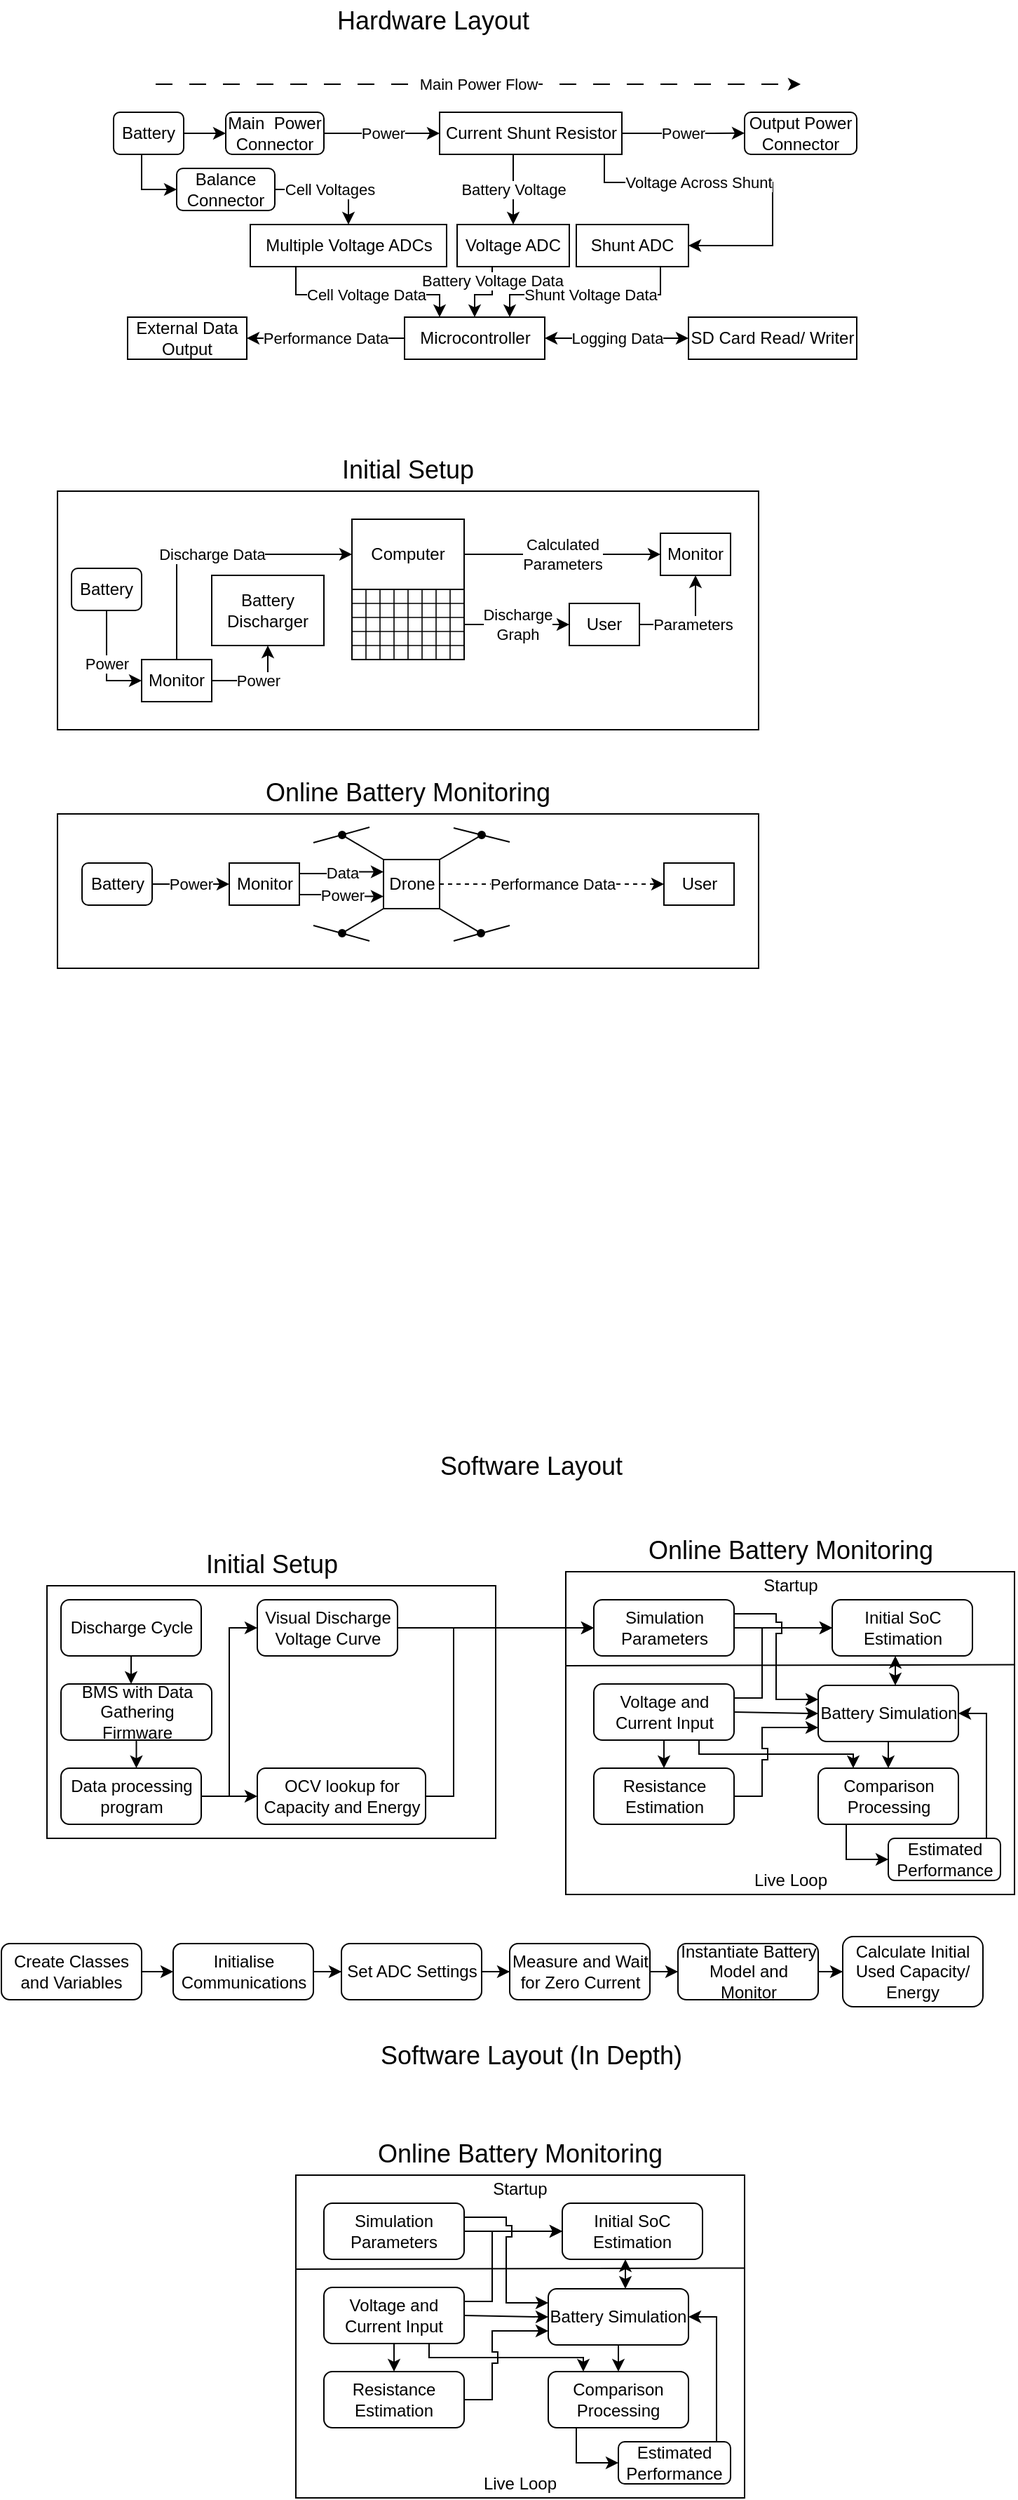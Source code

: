 <mxfile version="24.0.2" type="device">
  <diagram id="iJW8FD_IC8tG_3s7V3ZE" name="Page-1">
    <mxGraphModel dx="732" dy="1774" grid="1" gridSize="10" guides="1" tooltips="1" connect="1" arrows="1" fold="1" page="1" pageScale="1" pageWidth="827" pageHeight="1169" math="0" shadow="0">
      <root>
        <mxCell id="0" />
        <mxCell id="1" parent="0" />
        <mxCell id="znWlgwHZ79DL5Ow_YZp7-131" value="" style="rounded=0;whiteSpace=wrap;html=1;" vertex="1" parent="1">
          <mxGeometry x="60" y="-260" width="500" height="110" as="geometry" />
        </mxCell>
        <mxCell id="znWlgwHZ79DL5Ow_YZp7-61" value="" style="rounded=0;whiteSpace=wrap;html=1;" vertex="1" parent="1">
          <mxGeometry x="60" y="-490" width="500" height="170" as="geometry" />
        </mxCell>
        <mxCell id="kjtUhcTxmiHCBkJJOneF-20" value="" style="rounded=0;whiteSpace=wrap;html=1;" parent="1" vertex="1">
          <mxGeometry x="422.5" y="280" width="320" height="230" as="geometry" />
        </mxCell>
        <mxCell id="kjtUhcTxmiHCBkJJOneF-6" value="" style="rounded=0;whiteSpace=wrap;html=1;" parent="1" vertex="1">
          <mxGeometry x="52.5" y="290" width="320" height="180" as="geometry" />
        </mxCell>
        <mxCell id="kjtUhcTxmiHCBkJJOneF-4" value="&lt;div&gt;Discharge Cycle&lt;/div&gt;" style="rounded=1;whiteSpace=wrap;html=1;" parent="1" vertex="1">
          <mxGeometry x="62.5" y="300" width="100" height="40" as="geometry" />
        </mxCell>
        <mxCell id="kjtUhcTxmiHCBkJJOneF-7" value="&lt;font style=&quot;font-size: 18px;&quot;&gt;Initial Setup&lt;/font&gt;" style="text;html=1;strokeColor=none;fillColor=none;align=center;verticalAlign=middle;whiteSpace=wrap;rounded=0;" parent="1" vertex="1">
          <mxGeometry x="52.5" y="260" width="320" height="30" as="geometry" />
        </mxCell>
        <mxCell id="kjtUhcTxmiHCBkJJOneF-9" value="BMS with Data Gathering Firmware" style="rounded=1;whiteSpace=wrap;html=1;" parent="1" vertex="1">
          <mxGeometry x="62.5" y="360" width="107.5" height="40" as="geometry" />
        </mxCell>
        <mxCell id="kjtUhcTxmiHCBkJJOneF-16" style="edgeStyle=orthogonalEdgeStyle;rounded=0;orthogonalLoop=1;jettySize=auto;html=1;entryX=0;entryY=0.5;entryDx=0;entryDy=0;fontSize=18;" parent="1" source="kjtUhcTxmiHCBkJJOneF-13" target="kjtUhcTxmiHCBkJJOneF-15" edge="1">
          <mxGeometry relative="1" as="geometry" />
        </mxCell>
        <mxCell id="kjtUhcTxmiHCBkJJOneF-18" style="edgeStyle=orthogonalEdgeStyle;rounded=0;orthogonalLoop=1;jettySize=auto;html=1;entryX=0;entryY=0.5;entryDx=0;entryDy=0;fontSize=18;" parent="1" source="kjtUhcTxmiHCBkJJOneF-13" target="kjtUhcTxmiHCBkJJOneF-17" edge="1">
          <mxGeometry relative="1" as="geometry" />
        </mxCell>
        <mxCell id="kjtUhcTxmiHCBkJJOneF-13" value="Data processing program" style="rounded=1;whiteSpace=wrap;html=1;" parent="1" vertex="1">
          <mxGeometry x="62.5" y="420" width="100" height="40" as="geometry" />
        </mxCell>
        <mxCell id="kjtUhcTxmiHCBkJJOneF-34" style="edgeStyle=orthogonalEdgeStyle;rounded=0;orthogonalLoop=1;jettySize=auto;html=1;fontSize=18;" parent="1" source="kjtUhcTxmiHCBkJJOneF-15" target="kjtUhcTxmiHCBkJJOneF-32" edge="1">
          <mxGeometry relative="1" as="geometry" />
        </mxCell>
        <mxCell id="kjtUhcTxmiHCBkJJOneF-15" value="Visual Discharge Voltage Curve" style="rounded=1;whiteSpace=wrap;html=1;" parent="1" vertex="1">
          <mxGeometry x="202.5" y="300" width="100" height="40" as="geometry" />
        </mxCell>
        <mxCell id="kjtUhcTxmiHCBkJJOneF-35" style="edgeStyle=orthogonalEdgeStyle;rounded=0;orthogonalLoop=1;jettySize=auto;html=1;entryX=0;entryY=0.5;entryDx=0;entryDy=0;fontSize=18;" parent="1" source="kjtUhcTxmiHCBkJJOneF-17" target="kjtUhcTxmiHCBkJJOneF-32" edge="1">
          <mxGeometry relative="1" as="geometry">
            <Array as="points">
              <mxPoint x="342.5" y="440" />
              <mxPoint x="342.5" y="320" />
            </Array>
          </mxGeometry>
        </mxCell>
        <mxCell id="kjtUhcTxmiHCBkJJOneF-17" value="OCV lookup for Capacity and Energy" style="rounded=1;whiteSpace=wrap;html=1;" parent="1" vertex="1">
          <mxGeometry x="202.5" y="420" width="120" height="40" as="geometry" />
        </mxCell>
        <mxCell id="kjtUhcTxmiHCBkJJOneF-31" value="&lt;font style=&quot;font-size: 18px;&quot;&gt;Online Battery Monitoring&lt;/font&gt;" style="text;html=1;strokeColor=none;fillColor=none;align=center;verticalAlign=middle;whiteSpace=wrap;rounded=0;" parent="1" vertex="1">
          <mxGeometry x="422.5" y="250" width="320" height="30" as="geometry" />
        </mxCell>
        <mxCell id="kjtUhcTxmiHCBkJJOneF-37" value="" style="edgeStyle=orthogonalEdgeStyle;rounded=0;orthogonalLoop=1;jettySize=auto;html=1;fontSize=18;" parent="1" source="kjtUhcTxmiHCBkJJOneF-32" target="kjtUhcTxmiHCBkJJOneF-36" edge="1">
          <mxGeometry relative="1" as="geometry" />
        </mxCell>
        <mxCell id="kjtUhcTxmiHCBkJJOneF-54" style="edgeStyle=elbowEdgeStyle;rounded=0;jumpStyle=sharp;orthogonalLoop=1;jettySize=auto;html=1;entryX=0;entryY=0.25;entryDx=0;entryDy=0;fontSize=18;jumpSize=8;" parent="1" source="kjtUhcTxmiHCBkJJOneF-32" target="kjtUhcTxmiHCBkJJOneF-47" edge="1">
          <mxGeometry relative="1" as="geometry">
            <Array as="points">
              <mxPoint x="572.5" y="310" />
              <mxPoint x="572.5" y="330" />
              <mxPoint x="552.5" y="310" />
            </Array>
          </mxGeometry>
        </mxCell>
        <mxCell id="kjtUhcTxmiHCBkJJOneF-32" value="Simulation Parameters" style="rounded=1;whiteSpace=wrap;html=1;" parent="1" vertex="1">
          <mxGeometry x="442.5" y="300" width="100" height="40" as="geometry" />
        </mxCell>
        <mxCell id="kjtUhcTxmiHCBkJJOneF-71" style="edgeStyle=elbowEdgeStyle;rounded=0;jumpStyle=sharp;jumpSize=8;orthogonalLoop=1;jettySize=auto;html=1;fontSize=18;startArrow=classic;startFill=1;" parent="1" source="kjtUhcTxmiHCBkJJOneF-36" target="kjtUhcTxmiHCBkJJOneF-47" edge="1">
          <mxGeometry relative="1" as="geometry" />
        </mxCell>
        <mxCell id="kjtUhcTxmiHCBkJJOneF-36" value="Initial SoC Estimation" style="rounded=1;whiteSpace=wrap;html=1;" parent="1" vertex="1">
          <mxGeometry x="612.5" y="300" width="100" height="40" as="geometry" />
        </mxCell>
        <mxCell id="kjtUhcTxmiHCBkJJOneF-46" style="edgeStyle=orthogonalEdgeStyle;rounded=0;orthogonalLoop=1;jettySize=auto;html=1;entryX=0;entryY=0.5;entryDx=0;entryDy=0;fontSize=18;" parent="1" source="kjtUhcTxmiHCBkJJOneF-38" target="kjtUhcTxmiHCBkJJOneF-36" edge="1">
          <mxGeometry relative="1" as="geometry">
            <Array as="points">
              <mxPoint x="562.5" y="370" />
              <mxPoint x="562.5" y="320" />
            </Array>
          </mxGeometry>
        </mxCell>
        <mxCell id="kjtUhcTxmiHCBkJJOneF-55" style="edgeStyle=elbowEdgeStyle;rounded=0;jumpStyle=sharp;jumpSize=8;orthogonalLoop=1;jettySize=auto;html=1;entryX=0;entryY=0.5;entryDx=0;entryDy=0;fontSize=18;" parent="1" source="kjtUhcTxmiHCBkJJOneF-38" target="kjtUhcTxmiHCBkJJOneF-47" edge="1">
          <mxGeometry relative="1" as="geometry" />
        </mxCell>
        <mxCell id="kjtUhcTxmiHCBkJJOneF-61" style="edgeStyle=elbowEdgeStyle;rounded=0;jumpStyle=sharp;jumpSize=8;orthogonalLoop=1;jettySize=auto;html=1;entryX=0.5;entryY=0;entryDx=0;entryDy=0;fontSize=18;" parent="1" source="kjtUhcTxmiHCBkJJOneF-38" target="kjtUhcTxmiHCBkJJOneF-39" edge="1">
          <mxGeometry relative="1" as="geometry" />
        </mxCell>
        <mxCell id="kjtUhcTxmiHCBkJJOneF-72" style="edgeStyle=elbowEdgeStyle;rounded=0;jumpStyle=sharp;jumpSize=8;orthogonalLoop=1;jettySize=auto;html=1;exitX=0.75;exitY=1;exitDx=0;exitDy=0;entryX=0.25;entryY=0;entryDx=0;entryDy=0;fontSize=18;elbow=vertical;" parent="1" source="kjtUhcTxmiHCBkJJOneF-38" target="kjtUhcTxmiHCBkJJOneF-40" edge="1">
          <mxGeometry relative="1" as="geometry">
            <Array as="points">
              <mxPoint x="602.5" y="410" />
              <mxPoint x="592.5" y="410" />
              <mxPoint x="542.5" y="410" />
              <mxPoint x="602.5" y="420" />
            </Array>
          </mxGeometry>
        </mxCell>
        <mxCell id="kjtUhcTxmiHCBkJJOneF-38" value="Voltage and Current Input" style="rounded=1;whiteSpace=wrap;html=1;" parent="1" vertex="1">
          <mxGeometry x="442.5" y="360" width="100" height="40" as="geometry" />
        </mxCell>
        <mxCell id="kjtUhcTxmiHCBkJJOneF-62" style="edgeStyle=elbowEdgeStyle;rounded=0;jumpStyle=sharp;jumpSize=8;orthogonalLoop=1;jettySize=auto;html=1;entryX=0;entryY=0.75;entryDx=0;entryDy=0;fontSize=18;" parent="1" source="kjtUhcTxmiHCBkJJOneF-39" target="kjtUhcTxmiHCBkJJOneF-47" edge="1">
          <mxGeometry relative="1" as="geometry">
            <Array as="points">
              <mxPoint x="562.5" y="410" />
            </Array>
          </mxGeometry>
        </mxCell>
        <mxCell id="kjtUhcTxmiHCBkJJOneF-39" value="Resistance Estimation" style="rounded=1;whiteSpace=wrap;html=1;" parent="1" vertex="1">
          <mxGeometry x="442.5" y="420" width="100" height="40" as="geometry" />
        </mxCell>
        <mxCell id="kjtUhcTxmiHCBkJJOneF-68" style="edgeStyle=elbowEdgeStyle;rounded=0;jumpStyle=sharp;jumpSize=8;orthogonalLoop=1;jettySize=auto;html=1;exitX=0.25;exitY=1;exitDx=0;exitDy=0;entryX=0;entryY=0.5;entryDx=0;entryDy=0;fontSize=18;" parent="1" source="kjtUhcTxmiHCBkJJOneF-40" target="kjtUhcTxmiHCBkJJOneF-56" edge="1">
          <mxGeometry relative="1" as="geometry">
            <Array as="points">
              <mxPoint x="622.5" y="470" />
            </Array>
          </mxGeometry>
        </mxCell>
        <mxCell id="kjtUhcTxmiHCBkJJOneF-40" value="Comparison Processing" style="rounded=1;whiteSpace=wrap;html=1;" parent="1" vertex="1">
          <mxGeometry x="602.5" y="420" width="100" height="40" as="geometry" />
        </mxCell>
        <mxCell id="kjtUhcTxmiHCBkJJOneF-42" value="" style="endArrow=none;html=1;rounded=0;fontSize=18;entryX=1;entryY=0.288;entryDx=0;entryDy=0;entryPerimeter=0;" parent="1" target="kjtUhcTxmiHCBkJJOneF-20" edge="1">
          <mxGeometry width="50" height="50" relative="1" as="geometry">
            <mxPoint x="422.5" y="347" as="sourcePoint" />
            <mxPoint x="532.5" y="420" as="targetPoint" />
          </mxGeometry>
        </mxCell>
        <mxCell id="kjtUhcTxmiHCBkJJOneF-43" value="Startup" style="text;html=1;strokeColor=none;fillColor=none;align=center;verticalAlign=middle;whiteSpace=wrap;rounded=0;" parent="1" vertex="1">
          <mxGeometry x="422.5" y="280" width="320" height="20" as="geometry" />
        </mxCell>
        <mxCell id="kjtUhcTxmiHCBkJJOneF-44" value="Live Loop" style="text;html=1;strokeColor=none;fillColor=none;align=center;verticalAlign=middle;whiteSpace=wrap;rounded=0;" parent="1" vertex="1">
          <mxGeometry x="422.5" y="490" width="320" height="20" as="geometry" />
        </mxCell>
        <mxCell id="kjtUhcTxmiHCBkJJOneF-65" style="edgeStyle=elbowEdgeStyle;rounded=0;jumpStyle=sharp;jumpSize=8;orthogonalLoop=1;jettySize=auto;html=1;fontSize=18;" parent="1" source="kjtUhcTxmiHCBkJJOneF-47" target="kjtUhcTxmiHCBkJJOneF-40" edge="1">
          <mxGeometry relative="1" as="geometry" />
        </mxCell>
        <mxCell id="kjtUhcTxmiHCBkJJOneF-47" value="Battery Simulation" style="rounded=1;whiteSpace=wrap;html=1;" parent="1" vertex="1">
          <mxGeometry x="602.5" y="361" width="100" height="40" as="geometry" />
        </mxCell>
        <mxCell id="kjtUhcTxmiHCBkJJOneF-69" style="edgeStyle=elbowEdgeStyle;rounded=0;jumpStyle=sharp;jumpSize=8;orthogonalLoop=1;jettySize=auto;html=1;exitX=0.75;exitY=0;exitDx=0;exitDy=0;entryX=1;entryY=0.5;entryDx=0;entryDy=0;fontSize=18;" parent="1" source="kjtUhcTxmiHCBkJJOneF-56" target="kjtUhcTxmiHCBkJJOneF-47" edge="1">
          <mxGeometry relative="1" as="geometry">
            <Array as="points">
              <mxPoint x="722.5" y="400" />
              <mxPoint x="712.5" y="410" />
              <mxPoint x="722.5" y="410" />
            </Array>
          </mxGeometry>
        </mxCell>
        <mxCell id="kjtUhcTxmiHCBkJJOneF-56" value="Estimated Performance" style="rounded=1;whiteSpace=wrap;html=1;" parent="1" vertex="1">
          <mxGeometry x="652.5" y="470" width="80" height="30" as="geometry" />
        </mxCell>
        <mxCell id="znWlgwHZ79DL5Ow_YZp7-15" value="&lt;font style=&quot;font-size: 18px;&quot;&gt;Online Battery Monitoring&lt;/font&gt;" style="text;html=1;strokeColor=none;fillColor=none;align=center;verticalAlign=middle;whiteSpace=wrap;rounded=0;" vertex="1" parent="1">
          <mxGeometry x="60" y="-290" width="500" height="30" as="geometry" />
        </mxCell>
        <mxCell id="znWlgwHZ79DL5Ow_YZp7-97" value="Power" style="edgeStyle=orthogonalEdgeStyle;rounded=0;orthogonalLoop=1;jettySize=auto;html=1;entryX=0;entryY=0.5;entryDx=0;entryDy=0;" edge="1" parent="1" source="znWlgwHZ79DL5Ow_YZp7-41" target="znWlgwHZ79DL5Ow_YZp7-42">
          <mxGeometry relative="1" as="geometry" />
        </mxCell>
        <mxCell id="znWlgwHZ79DL5Ow_YZp7-41" value="Battery" style="rounded=1;whiteSpace=wrap;html=1;" vertex="1" parent="1">
          <mxGeometry x="70" y="-435" width="50" height="30" as="geometry" />
        </mxCell>
        <mxCell id="znWlgwHZ79DL5Ow_YZp7-100" value="Power" style="edgeStyle=orthogonalEdgeStyle;rounded=0;orthogonalLoop=1;jettySize=auto;html=1;exitX=1;exitY=0.5;exitDx=0;exitDy=0;entryX=0.5;entryY=1;entryDx=0;entryDy=0;" edge="1" parent="1" source="znWlgwHZ79DL5Ow_YZp7-42" target="znWlgwHZ79DL5Ow_YZp7-43">
          <mxGeometry relative="1" as="geometry" />
        </mxCell>
        <mxCell id="znWlgwHZ79DL5Ow_YZp7-42" value="&lt;div&gt;Monitor&lt;/div&gt;" style="rounded=0;whiteSpace=wrap;html=1;" vertex="1" parent="1">
          <mxGeometry x="120" y="-370" width="50" height="30" as="geometry" />
        </mxCell>
        <mxCell id="znWlgwHZ79DL5Ow_YZp7-43" value="Battery Discharger" style="rounded=0;whiteSpace=wrap;html=1;" vertex="1" parent="1">
          <mxGeometry x="170" y="-430" width="80" height="50" as="geometry" />
        </mxCell>
        <mxCell id="znWlgwHZ79DL5Ow_YZp7-44" value="" style="group;rounded=1;" vertex="1" connectable="0" parent="1">
          <mxGeometry x="270" y="-470" width="80" height="100" as="geometry" />
        </mxCell>
        <mxCell id="znWlgwHZ79DL5Ow_YZp7-37" value="Computer" style="rounded=0;whiteSpace=wrap;html=1;" vertex="1" parent="znWlgwHZ79DL5Ow_YZp7-44">
          <mxGeometry width="80" height="50" as="geometry" />
        </mxCell>
        <mxCell id="znWlgwHZ79DL5Ow_YZp7-39" value="" style="verticalLabelPosition=bottom;verticalAlign=top;html=1;shape=mxgraph.basic.patternFillRect;fillStyle=grid;step=10;fillStrokeWidth=0.8;fillStrokeColor=#000000;" vertex="1" parent="znWlgwHZ79DL5Ow_YZp7-44">
          <mxGeometry y="50" width="80" height="50" as="geometry" />
        </mxCell>
        <mxCell id="znWlgwHZ79DL5Ow_YZp7-48" value="Discharge Data" style="edgeStyle=orthogonalEdgeStyle;rounded=0;orthogonalLoop=1;jettySize=auto;html=1;entryX=0;entryY=0.5;entryDx=0;entryDy=0;exitX=0.5;exitY=0;exitDx=0;exitDy=0;" edge="1" parent="1" source="znWlgwHZ79DL5Ow_YZp7-42" target="znWlgwHZ79DL5Ow_YZp7-37">
          <mxGeometry relative="1" as="geometry" />
        </mxCell>
        <mxCell id="znWlgwHZ79DL5Ow_YZp7-49" value="&lt;div&gt;Monitor&lt;/div&gt;" style="rounded=0;whiteSpace=wrap;html=1;" vertex="1" parent="1">
          <mxGeometry x="490" y="-460" width="50" height="30" as="geometry" />
        </mxCell>
        <mxCell id="znWlgwHZ79DL5Ow_YZp7-52" value="&lt;div&gt;Calculated&lt;/div&gt;&lt;div&gt;Parameters&lt;br&gt; &lt;/div&gt;" style="edgeStyle=orthogonalEdgeStyle;rounded=0;orthogonalLoop=1;jettySize=auto;html=1;" edge="1" parent="1" source="znWlgwHZ79DL5Ow_YZp7-37" target="znWlgwHZ79DL5Ow_YZp7-49">
          <mxGeometry relative="1" as="geometry" />
        </mxCell>
        <mxCell id="znWlgwHZ79DL5Ow_YZp7-60" value="Parameters" style="edgeStyle=orthogonalEdgeStyle;rounded=0;orthogonalLoop=1;jettySize=auto;html=1;entryX=0.5;entryY=1;entryDx=0;entryDy=0;" edge="1" parent="1" source="znWlgwHZ79DL5Ow_YZp7-53" target="znWlgwHZ79DL5Ow_YZp7-49">
          <mxGeometry relative="1" as="geometry" />
        </mxCell>
        <mxCell id="znWlgwHZ79DL5Ow_YZp7-53" value="User" style="rounded=0;whiteSpace=wrap;html=1;glass=0;shadow=0;textShadow=0;" vertex="1" parent="1">
          <mxGeometry x="425" y="-410" width="50" height="30" as="geometry" />
        </mxCell>
        <mxCell id="znWlgwHZ79DL5Ow_YZp7-56" value="&lt;div&gt;Discharge&lt;/div&gt;&lt;div&gt;Graph&lt;br&gt;&lt;/div&gt;" style="edgeStyle=orthogonalEdgeStyle;rounded=0;orthogonalLoop=1;jettySize=auto;html=1;" edge="1" parent="1" source="znWlgwHZ79DL5Ow_YZp7-39" target="znWlgwHZ79DL5Ow_YZp7-53">
          <mxGeometry relative="1" as="geometry" />
        </mxCell>
        <mxCell id="znWlgwHZ79DL5Ow_YZp7-62" value="&lt;font style=&quot;font-size: 18px;&quot;&gt;Initial Setup&lt;/font&gt;" style="text;html=1;strokeColor=none;fillColor=none;align=center;verticalAlign=middle;whiteSpace=wrap;rounded=0;" vertex="1" parent="1">
          <mxGeometry x="60" y="-520" width="500" height="30" as="geometry" />
        </mxCell>
        <mxCell id="znWlgwHZ79DL5Ow_YZp7-124" value="Power" style="edgeStyle=orthogonalEdgeStyle;rounded=0;orthogonalLoop=1;jettySize=auto;html=1;entryX=0;entryY=0.5;entryDx=0;entryDy=0;" edge="1" parent="1" source="znWlgwHZ79DL5Ow_YZp7-82" target="znWlgwHZ79DL5Ow_YZp7-89">
          <mxGeometry relative="1" as="geometry" />
        </mxCell>
        <mxCell id="znWlgwHZ79DL5Ow_YZp7-82" value="Battery" style="rounded=1;whiteSpace=wrap;html=1;" vertex="1" parent="1">
          <mxGeometry x="77.5" y="-225" width="50" height="30" as="geometry" />
        </mxCell>
        <mxCell id="znWlgwHZ79DL5Ow_YZp7-129" value="Data" style="edgeStyle=orthogonalEdgeStyle;rounded=0;orthogonalLoop=1;jettySize=auto;html=1;exitX=1;exitY=0.25;exitDx=0;exitDy=0;entryX=0;entryY=0.25;entryDx=0;entryDy=0;" edge="1" parent="1" source="znWlgwHZ79DL5Ow_YZp7-89" target="znWlgwHZ79DL5Ow_YZp7-102">
          <mxGeometry relative="1" as="geometry" />
        </mxCell>
        <mxCell id="znWlgwHZ79DL5Ow_YZp7-89" value="&lt;div&gt;Monitor&lt;/div&gt;" style="rounded=0;whiteSpace=wrap;html=1;" vertex="1" parent="1">
          <mxGeometry x="182.5" y="-225" width="50" height="30" as="geometry" />
        </mxCell>
        <mxCell id="znWlgwHZ79DL5Ow_YZp7-130" value="Performance Data" style="edgeStyle=orthogonalEdgeStyle;rounded=0;orthogonalLoop=1;jettySize=auto;html=1;dashed=1;" edge="1" parent="1" source="znWlgwHZ79DL5Ow_YZp7-102" target="znWlgwHZ79DL5Ow_YZp7-126">
          <mxGeometry relative="1" as="geometry" />
        </mxCell>
        <mxCell id="znWlgwHZ79DL5Ow_YZp7-102" value="Drone" style="rounded=0;whiteSpace=wrap;html=1;" vertex="1" parent="1">
          <mxGeometry x="292.5" y="-227.5" width="40" height="35" as="geometry" />
        </mxCell>
        <mxCell id="znWlgwHZ79DL5Ow_YZp7-107" value="" style="group" vertex="1" connectable="0" parent="1">
          <mxGeometry x="332.5" y="-250" width="50" height="22.5" as="geometry" />
        </mxCell>
        <mxCell id="znWlgwHZ79DL5Ow_YZp7-103" value="" style="endArrow=none;html=1;rounded=0;" edge="1" parent="znWlgwHZ79DL5Ow_YZp7-107" source="znWlgwHZ79DL5Ow_YZp7-104">
          <mxGeometry width="50" height="50" relative="1" as="geometry">
            <mxPoint x="10" y="17.5" as="sourcePoint" />
            <mxPoint x="30" y="2.5" as="targetPoint" />
          </mxGeometry>
        </mxCell>
        <mxCell id="znWlgwHZ79DL5Ow_YZp7-105" value="" style="endArrow=none;html=1;rounded=0;" edge="1" parent="znWlgwHZ79DL5Ow_YZp7-107" target="znWlgwHZ79DL5Ow_YZp7-104">
          <mxGeometry width="50" height="50" relative="1" as="geometry">
            <mxPoint y="22.5" as="sourcePoint" />
            <mxPoint x="30" y="2.5" as="targetPoint" />
          </mxGeometry>
        </mxCell>
        <mxCell id="znWlgwHZ79DL5Ow_YZp7-104" value="" style="ellipse;whiteSpace=wrap;html=1;aspect=fixed;fillColor=#000000;" vertex="1" parent="znWlgwHZ79DL5Ow_YZp7-107">
          <mxGeometry x="27.5" y="2.5" width="5" height="5" as="geometry" />
        </mxCell>
        <mxCell id="znWlgwHZ79DL5Ow_YZp7-106" value="" style="endArrow=none;html=1;rounded=0;" edge="1" parent="znWlgwHZ79DL5Ow_YZp7-107">
          <mxGeometry width="50" height="50" relative="1" as="geometry">
            <mxPoint x="50" y="10" as="sourcePoint" />
            <mxPoint x="10" as="targetPoint" />
          </mxGeometry>
        </mxCell>
        <mxCell id="znWlgwHZ79DL5Ow_YZp7-108" value="" style="group;rotation=-180;" vertex="1" connectable="0" parent="1">
          <mxGeometry x="242.5" y="-192.5" width="50" height="22.5" as="geometry" />
        </mxCell>
        <mxCell id="znWlgwHZ79DL5Ow_YZp7-109" value="" style="endArrow=none;html=1;rounded=0;" edge="1" parent="znWlgwHZ79DL5Ow_YZp7-108" source="znWlgwHZ79DL5Ow_YZp7-111">
          <mxGeometry width="50" height="50" relative="1" as="geometry">
            <mxPoint x="40" y="5" as="sourcePoint" />
            <mxPoint x="20" y="20" as="targetPoint" />
          </mxGeometry>
        </mxCell>
        <mxCell id="znWlgwHZ79DL5Ow_YZp7-110" value="" style="endArrow=none;html=1;rounded=0;" edge="1" parent="znWlgwHZ79DL5Ow_YZp7-108" target="znWlgwHZ79DL5Ow_YZp7-111">
          <mxGeometry width="50" height="50" relative="1" as="geometry">
            <mxPoint x="50" as="sourcePoint" />
            <mxPoint x="20" y="20" as="targetPoint" />
          </mxGeometry>
        </mxCell>
        <mxCell id="znWlgwHZ79DL5Ow_YZp7-111" value="" style="ellipse;whiteSpace=wrap;html=1;aspect=fixed;fillColor=#000000;rotation=-180;" vertex="1" parent="znWlgwHZ79DL5Ow_YZp7-108">
          <mxGeometry x="18" y="15" width="5" height="5" as="geometry" />
        </mxCell>
        <mxCell id="znWlgwHZ79DL5Ow_YZp7-112" value="" style="endArrow=none;html=1;rounded=0;" edge="1" parent="znWlgwHZ79DL5Ow_YZp7-108">
          <mxGeometry width="50" height="50" relative="1" as="geometry">
            <mxPoint y="12" as="sourcePoint" />
            <mxPoint x="40" y="23" as="targetPoint" />
          </mxGeometry>
        </mxCell>
        <mxCell id="znWlgwHZ79DL5Ow_YZp7-113" value="" style="group;rotation=-180;flipH=1;" vertex="1" connectable="0" parent="1">
          <mxGeometry x="332.5" y="-192.5" width="50" height="22.5" as="geometry" />
        </mxCell>
        <mxCell id="znWlgwHZ79DL5Ow_YZp7-114" value="" style="endArrow=none;html=1;rounded=0;" edge="1" parent="znWlgwHZ79DL5Ow_YZp7-113" source="znWlgwHZ79DL5Ow_YZp7-116">
          <mxGeometry width="50" height="50" relative="1" as="geometry">
            <mxPoint x="10" y="5" as="sourcePoint" />
            <mxPoint x="30" y="20" as="targetPoint" />
          </mxGeometry>
        </mxCell>
        <mxCell id="znWlgwHZ79DL5Ow_YZp7-115" value="" style="endArrow=none;html=1;rounded=0;" edge="1" parent="znWlgwHZ79DL5Ow_YZp7-113" target="znWlgwHZ79DL5Ow_YZp7-116">
          <mxGeometry width="50" height="50" relative="1" as="geometry">
            <mxPoint as="sourcePoint" />
            <mxPoint x="30" y="20" as="targetPoint" />
          </mxGeometry>
        </mxCell>
        <mxCell id="znWlgwHZ79DL5Ow_YZp7-116" value="" style="ellipse;whiteSpace=wrap;html=1;aspect=fixed;fillColor=#000000;rotation=-180;" vertex="1" parent="znWlgwHZ79DL5Ow_YZp7-113">
          <mxGeometry x="27" y="15" width="5" height="5" as="geometry" />
        </mxCell>
        <mxCell id="znWlgwHZ79DL5Ow_YZp7-117" value="" style="endArrow=none;html=1;rounded=0;" edge="1" parent="znWlgwHZ79DL5Ow_YZp7-113">
          <mxGeometry width="50" height="50" relative="1" as="geometry">
            <mxPoint x="50" y="12" as="sourcePoint" />
            <mxPoint x="10" y="23" as="targetPoint" />
          </mxGeometry>
        </mxCell>
        <mxCell id="znWlgwHZ79DL5Ow_YZp7-118" value="" style="group;rotation=-180;flipH=0;flipV=1;" vertex="1" connectable="0" parent="1">
          <mxGeometry x="242.5" y="-250" width="50" height="22.5" as="geometry" />
        </mxCell>
        <mxCell id="znWlgwHZ79DL5Ow_YZp7-119" value="" style="endArrow=none;html=1;rounded=0;" edge="1" parent="znWlgwHZ79DL5Ow_YZp7-118" source="znWlgwHZ79DL5Ow_YZp7-121">
          <mxGeometry width="50" height="50" relative="1" as="geometry">
            <mxPoint x="40" y="17.5" as="sourcePoint" />
            <mxPoint x="20" y="2.5" as="targetPoint" />
          </mxGeometry>
        </mxCell>
        <mxCell id="znWlgwHZ79DL5Ow_YZp7-120" value="" style="endArrow=none;html=1;rounded=0;" edge="1" parent="znWlgwHZ79DL5Ow_YZp7-118" target="znWlgwHZ79DL5Ow_YZp7-121">
          <mxGeometry width="50" height="50" relative="1" as="geometry">
            <mxPoint x="50" y="22.5" as="sourcePoint" />
            <mxPoint x="20" y="2.5" as="targetPoint" />
          </mxGeometry>
        </mxCell>
        <mxCell id="znWlgwHZ79DL5Ow_YZp7-121" value="" style="ellipse;whiteSpace=wrap;html=1;aspect=fixed;fillColor=#000000;rotation=-180;" vertex="1" parent="znWlgwHZ79DL5Ow_YZp7-118">
          <mxGeometry x="18" y="2.5" width="5" height="5" as="geometry" />
        </mxCell>
        <mxCell id="znWlgwHZ79DL5Ow_YZp7-122" value="" style="endArrow=none;html=1;rounded=0;" edge="1" parent="znWlgwHZ79DL5Ow_YZp7-118">
          <mxGeometry width="50" height="50" relative="1" as="geometry">
            <mxPoint y="10.5" as="sourcePoint" />
            <mxPoint x="40" y="-0.5" as="targetPoint" />
          </mxGeometry>
        </mxCell>
        <mxCell id="znWlgwHZ79DL5Ow_YZp7-125" value="Power" style="edgeStyle=orthogonalEdgeStyle;rounded=0;orthogonalLoop=1;jettySize=auto;html=1;entryX=0;entryY=0.75;entryDx=0;entryDy=0;exitX=1;exitY=0.75;exitDx=0;exitDy=0;" edge="1" parent="1" source="znWlgwHZ79DL5Ow_YZp7-89" target="znWlgwHZ79DL5Ow_YZp7-102">
          <mxGeometry relative="1" as="geometry" />
        </mxCell>
        <mxCell id="znWlgwHZ79DL5Ow_YZp7-126" value="User" style="rounded=0;whiteSpace=wrap;html=1;glass=0;shadow=0;textShadow=0;" vertex="1" parent="1">
          <mxGeometry x="492.5" y="-225" width="50" height="30" as="geometry" />
        </mxCell>
        <mxCell id="znWlgwHZ79DL5Ow_YZp7-134" value="Power" style="edgeStyle=orthogonalEdgeStyle;rounded=0;orthogonalLoop=1;jettySize=auto;html=1;entryX=0;entryY=0.5;entryDx=0;entryDy=0;" edge="1" parent="1" source="znWlgwHZ79DL5Ow_YZp7-135" target="znWlgwHZ79DL5Ow_YZp7-137">
          <mxGeometry relative="1" as="geometry" />
        </mxCell>
        <mxCell id="znWlgwHZ79DL5Ow_YZp7-135" value="Main&amp;nbsp; Power Connector" style="rounded=1;whiteSpace=wrap;html=1;" vertex="1" parent="1">
          <mxGeometry x="180" y="-760" width="70" height="30" as="geometry" />
        </mxCell>
        <mxCell id="znWlgwHZ79DL5Ow_YZp7-162" value="Power" style="edgeStyle=orthogonalEdgeStyle;rounded=0;orthogonalLoop=1;jettySize=auto;html=1;exitX=1;exitY=0.5;exitDx=0;exitDy=0;" edge="1" parent="1" source="znWlgwHZ79DL5Ow_YZp7-137">
          <mxGeometry relative="1" as="geometry">
            <mxPoint x="550" y="-745.091" as="targetPoint" />
          </mxGeometry>
        </mxCell>
        <mxCell id="znWlgwHZ79DL5Ow_YZp7-169" value="Battery Voltage" style="edgeStyle=orthogonalEdgeStyle;rounded=0;orthogonalLoop=1;jettySize=auto;html=1;" edge="1" parent="1" source="znWlgwHZ79DL5Ow_YZp7-137" target="znWlgwHZ79DL5Ow_YZp7-159">
          <mxGeometry relative="1" as="geometry">
            <Array as="points">
              <mxPoint x="385" y="-710" />
              <mxPoint x="385" y="-710" />
            </Array>
          </mxGeometry>
        </mxCell>
        <mxCell id="znWlgwHZ79DL5Ow_YZp7-170" value="Voltage Across Shunt" style="edgeStyle=orthogonalEdgeStyle;rounded=0;orthogonalLoop=1;jettySize=auto;html=1;exitX=0.904;exitY=1.002;exitDx=0;exitDy=0;exitPerimeter=0;" edge="1" parent="1" source="znWlgwHZ79DL5Ow_YZp7-137" target="znWlgwHZ79DL5Ow_YZp7-160">
          <mxGeometry x="-0.294" relative="1" as="geometry">
            <Array as="points">
              <mxPoint x="450" y="-710" />
              <mxPoint x="570" y="-710" />
              <mxPoint x="570" y="-665" />
            </Array>
            <mxPoint as="offset" />
          </mxGeometry>
        </mxCell>
        <mxCell id="znWlgwHZ79DL5Ow_YZp7-137" value="Current Shunt Resistor" style="rounded=0;whiteSpace=wrap;html=1;" vertex="1" parent="1">
          <mxGeometry x="332.5" y="-760" width="130" height="30" as="geometry" />
        </mxCell>
        <mxCell id="znWlgwHZ79DL5Ow_YZp7-149" value="&lt;font style=&quot;font-size: 18px;&quot;&gt;Hardware Layout&lt;br&gt;&lt;/font&gt;" style="text;html=1;strokeColor=none;fillColor=none;align=center;verticalAlign=middle;whiteSpace=wrap;rounded=0;" vertex="1" parent="1">
          <mxGeometry x="77.5" y="-840" width="500" height="30" as="geometry" />
        </mxCell>
        <mxCell id="znWlgwHZ79DL5Ow_YZp7-155" value="" style="edgeStyle=orthogonalEdgeStyle;rounded=0;orthogonalLoop=1;jettySize=auto;html=1;" edge="1" parent="1" source="znWlgwHZ79DL5Ow_YZp7-153" target="znWlgwHZ79DL5Ow_YZp7-135">
          <mxGeometry relative="1" as="geometry" />
        </mxCell>
        <mxCell id="znWlgwHZ79DL5Ow_YZp7-157" style="edgeStyle=orthogonalEdgeStyle;rounded=0;orthogonalLoop=1;jettySize=auto;html=1;exitX=0.5;exitY=1;exitDx=0;exitDy=0;entryX=0;entryY=0.5;entryDx=0;entryDy=0;" edge="1" parent="1" source="znWlgwHZ79DL5Ow_YZp7-153" target="znWlgwHZ79DL5Ow_YZp7-156">
          <mxGeometry relative="1" as="geometry">
            <Array as="points">
              <mxPoint x="120" y="-730" />
              <mxPoint x="120" y="-705" />
            </Array>
          </mxGeometry>
        </mxCell>
        <mxCell id="znWlgwHZ79DL5Ow_YZp7-153" value="Battery" style="rounded=1;whiteSpace=wrap;html=1;" vertex="1" parent="1">
          <mxGeometry x="100" y="-760" width="50" height="30" as="geometry" />
        </mxCell>
        <mxCell id="znWlgwHZ79DL5Ow_YZp7-168" value="Cell Voltages" style="edgeStyle=orthogonalEdgeStyle;rounded=0;orthogonalLoop=1;jettySize=auto;html=1;exitX=1;exitY=0.5;exitDx=0;exitDy=0;entryX=0.5;entryY=0;entryDx=0;entryDy=0;" edge="1" parent="1" source="znWlgwHZ79DL5Ow_YZp7-156" target="znWlgwHZ79DL5Ow_YZp7-158">
          <mxGeometry relative="1" as="geometry" />
        </mxCell>
        <mxCell id="znWlgwHZ79DL5Ow_YZp7-156" value="Balance Connector" style="rounded=1;whiteSpace=wrap;html=1;" vertex="1" parent="1">
          <mxGeometry x="145" y="-720" width="70" height="30" as="geometry" />
        </mxCell>
        <mxCell id="znWlgwHZ79DL5Ow_YZp7-172" value="Cell Voltage Data" style="edgeStyle=orthogonalEdgeStyle;rounded=0;orthogonalLoop=1;jettySize=auto;html=1;entryX=0.25;entryY=0;entryDx=0;entryDy=0;" edge="1" parent="1" source="znWlgwHZ79DL5Ow_YZp7-158" target="znWlgwHZ79DL5Ow_YZp7-164">
          <mxGeometry relative="1" as="geometry">
            <Array as="points">
              <mxPoint x="230" y="-630" />
              <mxPoint x="332" y="-630" />
            </Array>
          </mxGeometry>
        </mxCell>
        <mxCell id="znWlgwHZ79DL5Ow_YZp7-158" value="Multiple Voltage ADCs" style="rounded=0;whiteSpace=wrap;html=1;" vertex="1" parent="1">
          <mxGeometry x="197.5" y="-680" width="140" height="30" as="geometry" />
        </mxCell>
        <mxCell id="znWlgwHZ79DL5Ow_YZp7-173" value="Battery Voltage Data" style="edgeStyle=orthogonalEdgeStyle;rounded=0;orthogonalLoop=1;jettySize=auto;html=1;entryX=0.5;entryY=0;entryDx=0;entryDy=0;" edge="1" parent="1" source="znWlgwHZ79DL5Ow_YZp7-159" target="znWlgwHZ79DL5Ow_YZp7-164">
          <mxGeometry x="-0.588" relative="1" as="geometry">
            <Array as="points">
              <mxPoint x="370" y="-630" />
              <mxPoint x="358" y="-630" />
            </Array>
            <mxPoint as="offset" />
          </mxGeometry>
        </mxCell>
        <mxCell id="znWlgwHZ79DL5Ow_YZp7-159" value="Voltage ADC" style="rounded=0;whiteSpace=wrap;html=1;" vertex="1" parent="1">
          <mxGeometry x="345" y="-680" width="80" height="30" as="geometry" />
        </mxCell>
        <mxCell id="znWlgwHZ79DL5Ow_YZp7-174" value="Shunt Voltage Data" style="edgeStyle=orthogonalEdgeStyle;rounded=0;orthogonalLoop=1;jettySize=auto;html=1;entryX=0.75;entryY=0;entryDx=0;entryDy=0;" edge="1" parent="1" source="znWlgwHZ79DL5Ow_YZp7-160" target="znWlgwHZ79DL5Ow_YZp7-164">
          <mxGeometry x="-0.025" relative="1" as="geometry">
            <Array as="points">
              <mxPoint x="490" y="-630" />
              <mxPoint x="382" y="-630" />
            </Array>
            <mxPoint as="offset" />
          </mxGeometry>
        </mxCell>
        <mxCell id="znWlgwHZ79DL5Ow_YZp7-160" value="Shunt ADC" style="rounded=0;whiteSpace=wrap;html=1;" vertex="1" parent="1">
          <mxGeometry x="430" y="-680" width="80" height="30" as="geometry" />
        </mxCell>
        <mxCell id="znWlgwHZ79DL5Ow_YZp7-163" value="Output Power Connector" style="rounded=1;whiteSpace=wrap;html=1;" vertex="1" parent="1">
          <mxGeometry x="550" y="-760" width="80" height="30" as="geometry" />
        </mxCell>
        <mxCell id="znWlgwHZ79DL5Ow_YZp7-176" value="Performance Data" style="edgeStyle=orthogonalEdgeStyle;rounded=0;orthogonalLoop=1;jettySize=auto;html=1;" edge="1" parent="1" source="znWlgwHZ79DL5Ow_YZp7-164" target="znWlgwHZ79DL5Ow_YZp7-167">
          <mxGeometry relative="1" as="geometry" />
        </mxCell>
        <mxCell id="znWlgwHZ79DL5Ow_YZp7-164" value="Microcontroller" style="rounded=0;whiteSpace=wrap;html=1;" vertex="1" parent="1">
          <mxGeometry x="307.5" y="-614" width="100" height="30" as="geometry" />
        </mxCell>
        <mxCell id="znWlgwHZ79DL5Ow_YZp7-175" value="Logging Data" style="edgeStyle=orthogonalEdgeStyle;rounded=0;orthogonalLoop=1;jettySize=auto;html=1;entryX=1;entryY=0.5;entryDx=0;entryDy=0;startArrow=classic;startFill=1;" edge="1" parent="1" source="znWlgwHZ79DL5Ow_YZp7-165" target="znWlgwHZ79DL5Ow_YZp7-164">
          <mxGeometry relative="1" as="geometry" />
        </mxCell>
        <mxCell id="znWlgwHZ79DL5Ow_YZp7-165" value="SD Card Read/ Writer" style="rounded=0;whiteSpace=wrap;html=1;" vertex="1" parent="1">
          <mxGeometry x="510" y="-614" width="120" height="30" as="geometry" />
        </mxCell>
        <mxCell id="znWlgwHZ79DL5Ow_YZp7-167" value="External Data Output" style="rounded=0;whiteSpace=wrap;html=1;" vertex="1" parent="1">
          <mxGeometry x="110" y="-614" width="85" height="30" as="geometry" />
        </mxCell>
        <mxCell id="znWlgwHZ79DL5Ow_YZp7-171" value="Main Power Flow" style="edgeStyle=orthogonalEdgeStyle;rounded=0;orthogonalLoop=1;jettySize=auto;html=1;dashed=1;dashPattern=12 12;" edge="1" parent="1">
          <mxGeometry relative="1" as="geometry">
            <mxPoint x="590" y="-780" as="targetPoint" />
            <mxPoint x="130" y="-780" as="sourcePoint" />
          </mxGeometry>
        </mxCell>
        <mxCell id="znWlgwHZ79DL5Ow_YZp7-232" value="&lt;font style=&quot;font-size: 18px;&quot;&gt;Software Layout&lt;br&gt;&lt;/font&gt;" style="text;html=1;strokeColor=none;fillColor=none;align=center;verticalAlign=middle;whiteSpace=wrap;rounded=0;" vertex="1" parent="1">
          <mxGeometry x="147.5" y="190" width="500" height="30" as="geometry" />
        </mxCell>
        <mxCell id="znWlgwHZ79DL5Ow_YZp7-235" style="edgeStyle=orthogonalEdgeStyle;rounded=0;orthogonalLoop=1;jettySize=auto;html=1;entryX=0.538;entryY=0;entryDx=0;entryDy=0;entryPerimeter=0;" edge="1" parent="1" source="kjtUhcTxmiHCBkJJOneF-9" target="kjtUhcTxmiHCBkJJOneF-13">
          <mxGeometry relative="1" as="geometry" />
        </mxCell>
        <mxCell id="znWlgwHZ79DL5Ow_YZp7-236" style="edgeStyle=orthogonalEdgeStyle;rounded=0;orthogonalLoop=1;jettySize=auto;html=1;entryX=0.464;entryY=0.01;entryDx=0;entryDy=0;entryPerimeter=0;" edge="1" parent="1" source="kjtUhcTxmiHCBkJJOneF-4" target="kjtUhcTxmiHCBkJJOneF-9">
          <mxGeometry relative="1" as="geometry" />
        </mxCell>
        <mxCell id="znWlgwHZ79DL5Ow_YZp7-239" value="" style="rounded=0;whiteSpace=wrap;html=1;" vertex="1" parent="1">
          <mxGeometry x="230" y="710" width="320" height="230" as="geometry" />
        </mxCell>
        <mxCell id="znWlgwHZ79DL5Ow_YZp7-251" value="&lt;font style=&quot;font-size: 18px;&quot;&gt;Online Battery Monitoring&lt;/font&gt;" style="text;html=1;strokeColor=none;fillColor=none;align=center;verticalAlign=middle;whiteSpace=wrap;rounded=0;" vertex="1" parent="1">
          <mxGeometry x="230" y="680" width="320" height="30" as="geometry" />
        </mxCell>
        <mxCell id="znWlgwHZ79DL5Ow_YZp7-252" value="" style="edgeStyle=orthogonalEdgeStyle;rounded=0;orthogonalLoop=1;jettySize=auto;html=1;fontSize=18;" edge="1" parent="1" source="znWlgwHZ79DL5Ow_YZp7-254" target="znWlgwHZ79DL5Ow_YZp7-256">
          <mxGeometry relative="1" as="geometry" />
        </mxCell>
        <mxCell id="znWlgwHZ79DL5Ow_YZp7-253" style="edgeStyle=elbowEdgeStyle;rounded=0;jumpStyle=sharp;orthogonalLoop=1;jettySize=auto;html=1;entryX=0;entryY=0.25;entryDx=0;entryDy=0;fontSize=18;jumpSize=8;" edge="1" parent="1" source="znWlgwHZ79DL5Ow_YZp7-254" target="znWlgwHZ79DL5Ow_YZp7-270">
          <mxGeometry relative="1" as="geometry">
            <Array as="points">
              <mxPoint x="380" y="740" />
              <mxPoint x="380" y="760" />
              <mxPoint x="360" y="740" />
            </Array>
          </mxGeometry>
        </mxCell>
        <mxCell id="znWlgwHZ79DL5Ow_YZp7-254" value="Simulation Parameters" style="rounded=1;whiteSpace=wrap;html=1;" vertex="1" parent="1">
          <mxGeometry x="250" y="730" width="100" height="40" as="geometry" />
        </mxCell>
        <mxCell id="znWlgwHZ79DL5Ow_YZp7-255" style="edgeStyle=elbowEdgeStyle;rounded=0;jumpStyle=sharp;jumpSize=8;orthogonalLoop=1;jettySize=auto;html=1;fontSize=18;startArrow=classic;startFill=1;" edge="1" parent="1" source="znWlgwHZ79DL5Ow_YZp7-256" target="znWlgwHZ79DL5Ow_YZp7-270">
          <mxGeometry relative="1" as="geometry" />
        </mxCell>
        <mxCell id="znWlgwHZ79DL5Ow_YZp7-256" value="Initial SoC Estimation" style="rounded=1;whiteSpace=wrap;html=1;" vertex="1" parent="1">
          <mxGeometry x="420" y="730" width="100" height="40" as="geometry" />
        </mxCell>
        <mxCell id="znWlgwHZ79DL5Ow_YZp7-257" style="edgeStyle=orthogonalEdgeStyle;rounded=0;orthogonalLoop=1;jettySize=auto;html=1;entryX=0;entryY=0.5;entryDx=0;entryDy=0;fontSize=18;" edge="1" parent="1" source="znWlgwHZ79DL5Ow_YZp7-261" target="znWlgwHZ79DL5Ow_YZp7-256">
          <mxGeometry relative="1" as="geometry">
            <Array as="points">
              <mxPoint x="370" y="800" />
              <mxPoint x="370" y="750" />
            </Array>
          </mxGeometry>
        </mxCell>
        <mxCell id="znWlgwHZ79DL5Ow_YZp7-258" style="edgeStyle=elbowEdgeStyle;rounded=0;jumpStyle=sharp;jumpSize=8;orthogonalLoop=1;jettySize=auto;html=1;entryX=0;entryY=0.5;entryDx=0;entryDy=0;fontSize=18;" edge="1" parent="1" source="znWlgwHZ79DL5Ow_YZp7-261" target="znWlgwHZ79DL5Ow_YZp7-270">
          <mxGeometry relative="1" as="geometry" />
        </mxCell>
        <mxCell id="znWlgwHZ79DL5Ow_YZp7-259" style="edgeStyle=elbowEdgeStyle;rounded=0;jumpStyle=sharp;jumpSize=8;orthogonalLoop=1;jettySize=auto;html=1;entryX=0.5;entryY=0;entryDx=0;entryDy=0;fontSize=18;" edge="1" parent="1" source="znWlgwHZ79DL5Ow_YZp7-261" target="znWlgwHZ79DL5Ow_YZp7-263">
          <mxGeometry relative="1" as="geometry" />
        </mxCell>
        <mxCell id="znWlgwHZ79DL5Ow_YZp7-260" style="edgeStyle=elbowEdgeStyle;rounded=0;jumpStyle=sharp;jumpSize=8;orthogonalLoop=1;jettySize=auto;html=1;exitX=0.75;exitY=1;exitDx=0;exitDy=0;entryX=0.25;entryY=0;entryDx=0;entryDy=0;fontSize=18;elbow=vertical;" edge="1" parent="1" source="znWlgwHZ79DL5Ow_YZp7-261" target="znWlgwHZ79DL5Ow_YZp7-265">
          <mxGeometry relative="1" as="geometry">
            <Array as="points">
              <mxPoint x="410" y="840" />
              <mxPoint x="400" y="840" />
              <mxPoint x="350" y="840" />
              <mxPoint x="410" y="850" />
            </Array>
          </mxGeometry>
        </mxCell>
        <mxCell id="znWlgwHZ79DL5Ow_YZp7-261" value="Voltage and Current Input" style="rounded=1;whiteSpace=wrap;html=1;" vertex="1" parent="1">
          <mxGeometry x="250" y="790" width="100" height="40" as="geometry" />
        </mxCell>
        <mxCell id="znWlgwHZ79DL5Ow_YZp7-262" style="edgeStyle=elbowEdgeStyle;rounded=0;jumpStyle=sharp;jumpSize=8;orthogonalLoop=1;jettySize=auto;html=1;entryX=0;entryY=0.75;entryDx=0;entryDy=0;fontSize=18;" edge="1" parent="1" source="znWlgwHZ79DL5Ow_YZp7-263" target="znWlgwHZ79DL5Ow_YZp7-270">
          <mxGeometry relative="1" as="geometry">
            <Array as="points">
              <mxPoint x="370" y="840" />
            </Array>
          </mxGeometry>
        </mxCell>
        <mxCell id="znWlgwHZ79DL5Ow_YZp7-263" value="Resistance Estimation" style="rounded=1;whiteSpace=wrap;html=1;" vertex="1" parent="1">
          <mxGeometry x="250" y="850" width="100" height="40" as="geometry" />
        </mxCell>
        <mxCell id="znWlgwHZ79DL5Ow_YZp7-264" style="edgeStyle=elbowEdgeStyle;rounded=0;jumpStyle=sharp;jumpSize=8;orthogonalLoop=1;jettySize=auto;html=1;exitX=0.25;exitY=1;exitDx=0;exitDy=0;entryX=0;entryY=0.5;entryDx=0;entryDy=0;fontSize=18;" edge="1" parent="1" source="znWlgwHZ79DL5Ow_YZp7-265" target="znWlgwHZ79DL5Ow_YZp7-272">
          <mxGeometry relative="1" as="geometry">
            <Array as="points">
              <mxPoint x="430" y="900" />
            </Array>
          </mxGeometry>
        </mxCell>
        <mxCell id="znWlgwHZ79DL5Ow_YZp7-265" value="Comparison Processing" style="rounded=1;whiteSpace=wrap;html=1;" vertex="1" parent="1">
          <mxGeometry x="410" y="850" width="100" height="40" as="geometry" />
        </mxCell>
        <mxCell id="znWlgwHZ79DL5Ow_YZp7-266" value="" style="endArrow=none;html=1;rounded=0;fontSize=18;entryX=1;entryY=0.288;entryDx=0;entryDy=0;entryPerimeter=0;" edge="1" parent="1" target="znWlgwHZ79DL5Ow_YZp7-239">
          <mxGeometry width="50" height="50" relative="1" as="geometry">
            <mxPoint x="230" y="777" as="sourcePoint" />
            <mxPoint x="340" y="850" as="targetPoint" />
          </mxGeometry>
        </mxCell>
        <mxCell id="znWlgwHZ79DL5Ow_YZp7-267" value="Startup" style="text;html=1;strokeColor=none;fillColor=none;align=center;verticalAlign=middle;whiteSpace=wrap;rounded=0;" vertex="1" parent="1">
          <mxGeometry x="230" y="710" width="320" height="20" as="geometry" />
        </mxCell>
        <mxCell id="znWlgwHZ79DL5Ow_YZp7-268" value="Live Loop" style="text;html=1;strokeColor=none;fillColor=none;align=center;verticalAlign=middle;whiteSpace=wrap;rounded=0;" vertex="1" parent="1">
          <mxGeometry x="230" y="920" width="320" height="20" as="geometry" />
        </mxCell>
        <mxCell id="znWlgwHZ79DL5Ow_YZp7-269" style="edgeStyle=elbowEdgeStyle;rounded=0;jumpStyle=sharp;jumpSize=8;orthogonalLoop=1;jettySize=auto;html=1;fontSize=18;" edge="1" parent="1" source="znWlgwHZ79DL5Ow_YZp7-270" target="znWlgwHZ79DL5Ow_YZp7-265">
          <mxGeometry relative="1" as="geometry" />
        </mxCell>
        <mxCell id="znWlgwHZ79DL5Ow_YZp7-270" value="Battery Simulation" style="rounded=1;whiteSpace=wrap;html=1;" vertex="1" parent="1">
          <mxGeometry x="410" y="791" width="100" height="40" as="geometry" />
        </mxCell>
        <mxCell id="znWlgwHZ79DL5Ow_YZp7-271" style="edgeStyle=elbowEdgeStyle;rounded=0;jumpStyle=sharp;jumpSize=8;orthogonalLoop=1;jettySize=auto;html=1;exitX=0.75;exitY=0;exitDx=0;exitDy=0;entryX=1;entryY=0.5;entryDx=0;entryDy=0;fontSize=18;" edge="1" parent="1" source="znWlgwHZ79DL5Ow_YZp7-272" target="znWlgwHZ79DL5Ow_YZp7-270">
          <mxGeometry relative="1" as="geometry">
            <Array as="points">
              <mxPoint x="530" y="830" />
              <mxPoint x="520" y="840" />
              <mxPoint x="530" y="840" />
            </Array>
          </mxGeometry>
        </mxCell>
        <mxCell id="znWlgwHZ79DL5Ow_YZp7-272" value="Estimated Performance" style="rounded=1;whiteSpace=wrap;html=1;" vertex="1" parent="1">
          <mxGeometry x="460" y="900" width="80" height="30" as="geometry" />
        </mxCell>
        <mxCell id="znWlgwHZ79DL5Ow_YZp7-273" value="&lt;font style=&quot;font-size: 18px;&quot;&gt;Software Layout (In Depth)&lt;br&gt;&lt;/font&gt;" style="text;html=1;strokeColor=none;fillColor=none;align=center;verticalAlign=middle;whiteSpace=wrap;rounded=0;" vertex="1" parent="1">
          <mxGeometry x="147.5" y="610" width="500" height="30" as="geometry" />
        </mxCell>
        <mxCell id="znWlgwHZ79DL5Ow_YZp7-290" value="" style="edgeStyle=orthogonalEdgeStyle;rounded=0;orthogonalLoop=1;jettySize=auto;html=1;" edge="1" parent="1" source="znWlgwHZ79DL5Ow_YZp7-283" target="znWlgwHZ79DL5Ow_YZp7-284">
          <mxGeometry relative="1" as="geometry" />
        </mxCell>
        <mxCell id="znWlgwHZ79DL5Ow_YZp7-283" value="Create Classes and Variables" style="rounded=1;whiteSpace=wrap;html=1;" vertex="1" parent="1">
          <mxGeometry x="20" y="545" width="100" height="40" as="geometry" />
        </mxCell>
        <mxCell id="znWlgwHZ79DL5Ow_YZp7-291" value="" style="edgeStyle=orthogonalEdgeStyle;rounded=0;orthogonalLoop=1;jettySize=auto;html=1;" edge="1" parent="1" source="znWlgwHZ79DL5Ow_YZp7-284" target="znWlgwHZ79DL5Ow_YZp7-285">
          <mxGeometry relative="1" as="geometry" />
        </mxCell>
        <mxCell id="znWlgwHZ79DL5Ow_YZp7-284" value="Initialise Communications" style="rounded=1;whiteSpace=wrap;html=1;" vertex="1" parent="1">
          <mxGeometry x="142.5" y="545" width="100" height="40" as="geometry" />
        </mxCell>
        <mxCell id="znWlgwHZ79DL5Ow_YZp7-292" value="" style="edgeStyle=orthogonalEdgeStyle;rounded=0;orthogonalLoop=1;jettySize=auto;html=1;" edge="1" parent="1" source="znWlgwHZ79DL5Ow_YZp7-285" target="znWlgwHZ79DL5Ow_YZp7-286">
          <mxGeometry relative="1" as="geometry" />
        </mxCell>
        <mxCell id="znWlgwHZ79DL5Ow_YZp7-285" value="Set ADC Settings" style="rounded=1;whiteSpace=wrap;html=1;" vertex="1" parent="1">
          <mxGeometry x="262.5" y="545" width="100" height="40" as="geometry" />
        </mxCell>
        <mxCell id="znWlgwHZ79DL5Ow_YZp7-293" value="" style="edgeStyle=orthogonalEdgeStyle;rounded=0;orthogonalLoop=1;jettySize=auto;html=1;" edge="1" parent="1" source="znWlgwHZ79DL5Ow_YZp7-286" target="znWlgwHZ79DL5Ow_YZp7-287">
          <mxGeometry relative="1" as="geometry" />
        </mxCell>
        <mxCell id="znWlgwHZ79DL5Ow_YZp7-286" value="Measure and Wait for Zero Current" style="rounded=1;whiteSpace=wrap;html=1;" vertex="1" parent="1">
          <mxGeometry x="382.5" y="545" width="100" height="40" as="geometry" />
        </mxCell>
        <mxCell id="znWlgwHZ79DL5Ow_YZp7-294" value="" style="edgeStyle=orthogonalEdgeStyle;rounded=0;orthogonalLoop=1;jettySize=auto;html=1;" edge="1" parent="1" source="znWlgwHZ79DL5Ow_YZp7-287" target="znWlgwHZ79DL5Ow_YZp7-288">
          <mxGeometry relative="1" as="geometry" />
        </mxCell>
        <mxCell id="znWlgwHZ79DL5Ow_YZp7-287" value="Instantiate Battery Model and Monitor" style="rounded=1;whiteSpace=wrap;html=1;" vertex="1" parent="1">
          <mxGeometry x="502.5" y="545" width="100" height="40" as="geometry" />
        </mxCell>
        <mxCell id="znWlgwHZ79DL5Ow_YZp7-288" value="Calculate Initial Used Capacity/ Energy" style="rounded=1;whiteSpace=wrap;html=1;" vertex="1" parent="1">
          <mxGeometry x="620" y="540" width="100" height="50" as="geometry" />
        </mxCell>
      </root>
    </mxGraphModel>
  </diagram>
</mxfile>
